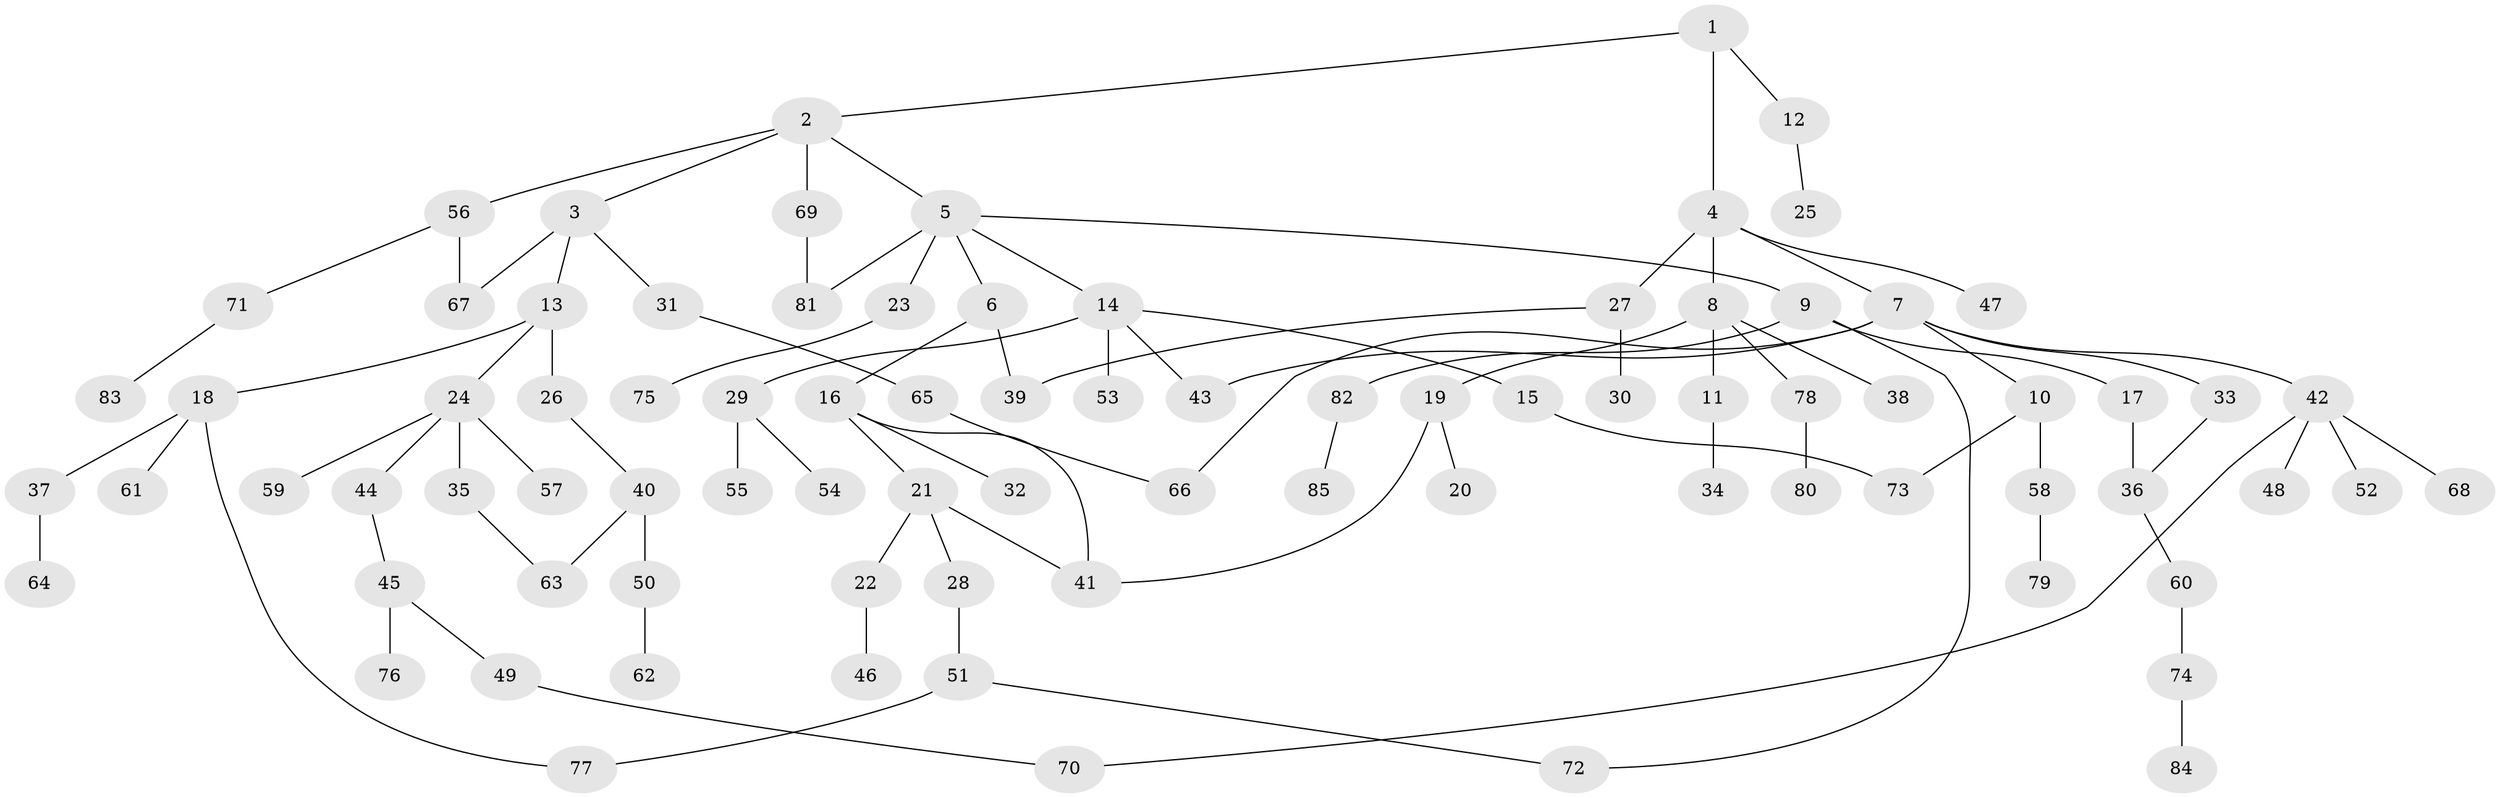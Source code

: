// Generated by graph-tools (version 1.1) at 2025/34/03/09/25 02:34:24]
// undirected, 85 vertices, 97 edges
graph export_dot {
graph [start="1"]
  node [color=gray90,style=filled];
  1;
  2;
  3;
  4;
  5;
  6;
  7;
  8;
  9;
  10;
  11;
  12;
  13;
  14;
  15;
  16;
  17;
  18;
  19;
  20;
  21;
  22;
  23;
  24;
  25;
  26;
  27;
  28;
  29;
  30;
  31;
  32;
  33;
  34;
  35;
  36;
  37;
  38;
  39;
  40;
  41;
  42;
  43;
  44;
  45;
  46;
  47;
  48;
  49;
  50;
  51;
  52;
  53;
  54;
  55;
  56;
  57;
  58;
  59;
  60;
  61;
  62;
  63;
  64;
  65;
  66;
  67;
  68;
  69;
  70;
  71;
  72;
  73;
  74;
  75;
  76;
  77;
  78;
  79;
  80;
  81;
  82;
  83;
  84;
  85;
  1 -- 2;
  1 -- 4;
  1 -- 12;
  2 -- 3;
  2 -- 5;
  2 -- 56;
  2 -- 69;
  3 -- 13;
  3 -- 31;
  3 -- 67;
  4 -- 7;
  4 -- 8;
  4 -- 27;
  4 -- 47;
  5 -- 6;
  5 -- 9;
  5 -- 14;
  5 -- 23;
  5 -- 81;
  6 -- 16;
  6 -- 39;
  7 -- 10;
  7 -- 33;
  7 -- 42;
  7 -- 43;
  7 -- 66;
  8 -- 11;
  8 -- 19;
  8 -- 38;
  8 -- 78;
  9 -- 17;
  9 -- 82;
  9 -- 72;
  10 -- 58;
  10 -- 73;
  11 -- 34;
  12 -- 25;
  13 -- 18;
  13 -- 24;
  13 -- 26;
  14 -- 15;
  14 -- 29;
  14 -- 43;
  14 -- 53;
  15 -- 73;
  16 -- 21;
  16 -- 32;
  16 -- 41;
  17 -- 36;
  18 -- 37;
  18 -- 61;
  18 -- 77;
  19 -- 20;
  19 -- 41;
  21 -- 22;
  21 -- 28;
  21 -- 41;
  22 -- 46;
  23 -- 75;
  24 -- 35;
  24 -- 44;
  24 -- 57;
  24 -- 59;
  26 -- 40;
  27 -- 30;
  27 -- 39;
  28 -- 51;
  29 -- 54;
  29 -- 55;
  31 -- 65;
  33 -- 36;
  35 -- 63;
  36 -- 60;
  37 -- 64;
  40 -- 50;
  40 -- 63;
  42 -- 48;
  42 -- 52;
  42 -- 68;
  42 -- 70;
  44 -- 45;
  45 -- 49;
  45 -- 76;
  49 -- 70;
  50 -- 62;
  51 -- 72;
  51 -- 77;
  56 -- 71;
  56 -- 67;
  58 -- 79;
  60 -- 74;
  65 -- 66;
  69 -- 81;
  71 -- 83;
  74 -- 84;
  78 -- 80;
  82 -- 85;
}
